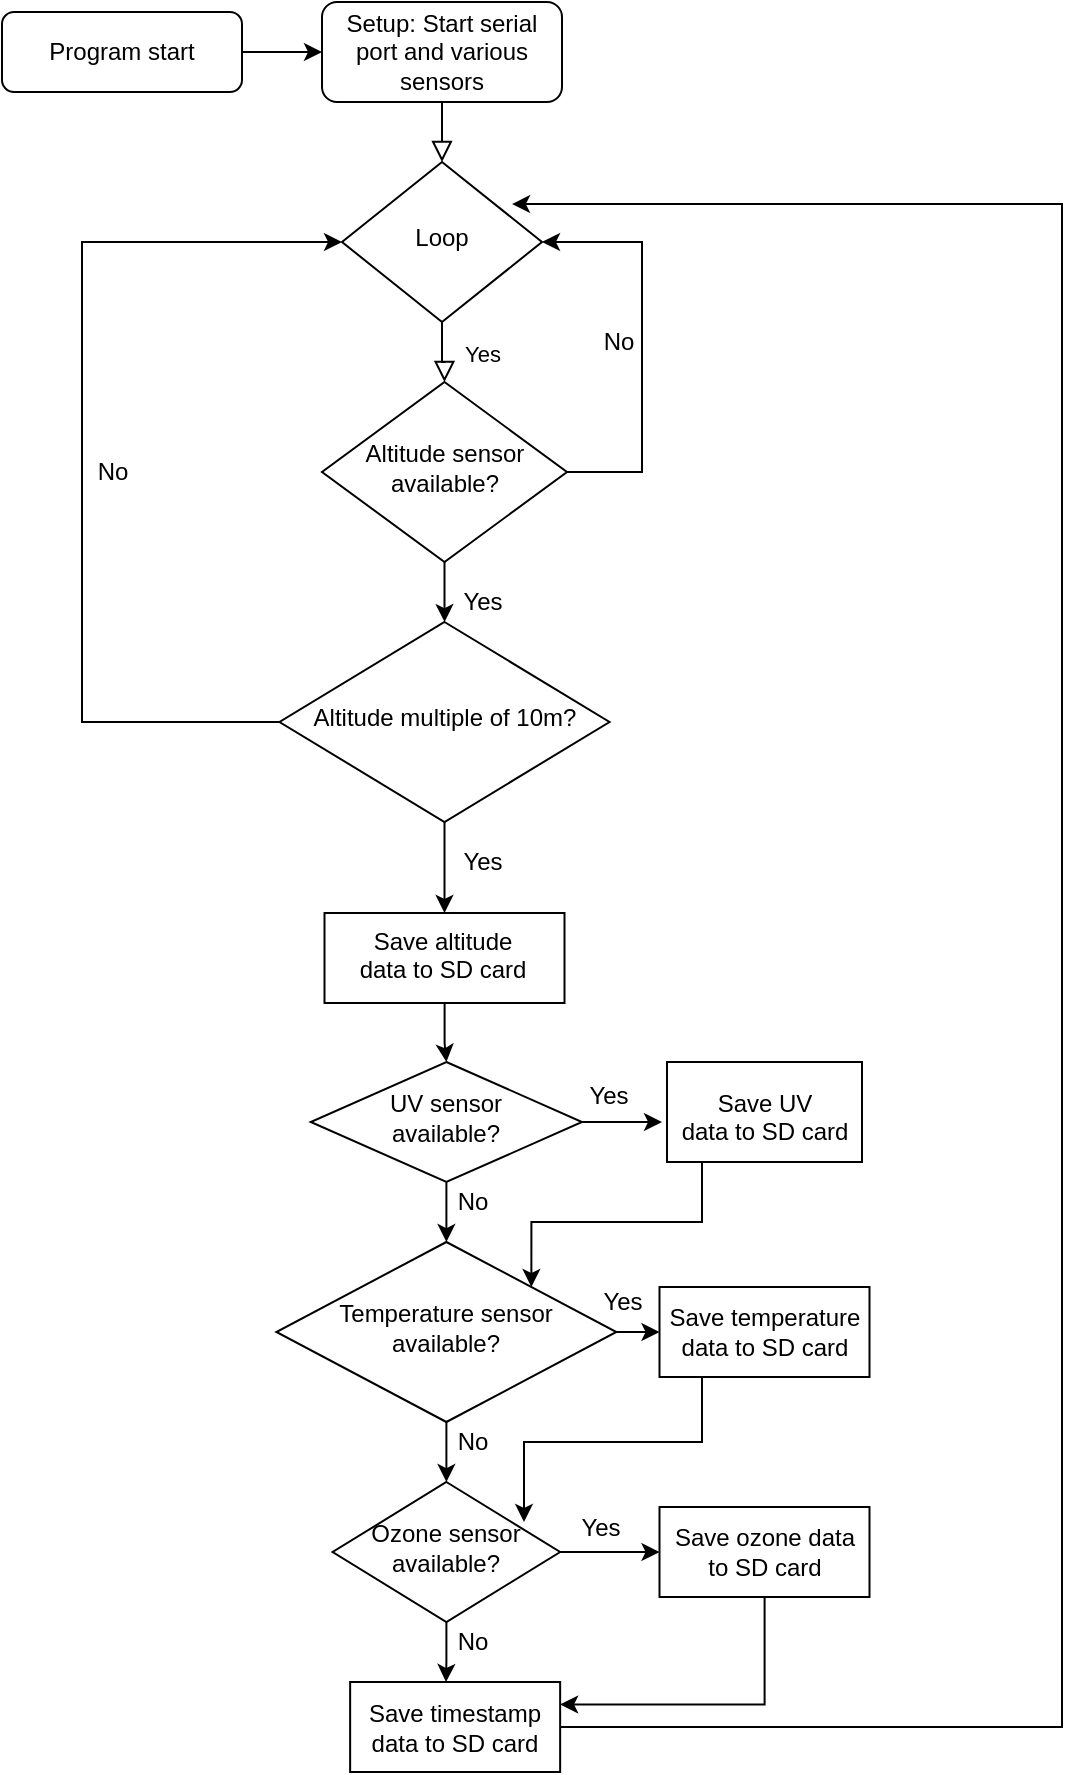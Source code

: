 <mxfile version="12.6.4" type="device"><diagram id="C5RBs43oDa-KdzZeNtuy" name="Page-1"><mxGraphModel dx="868" dy="479" grid="1" gridSize="10" guides="1" tooltips="1" connect="1" arrows="1" fold="1" page="1" pageScale="1" pageWidth="827" pageHeight="1169" math="0" shadow="0"><root><mxCell id="WIyWlLk6GJQsqaUBKTNV-0"/><mxCell id="WIyWlLk6GJQsqaUBKTNV-1" parent="WIyWlLk6GJQsqaUBKTNV-0"/><mxCell id="WIyWlLk6GJQsqaUBKTNV-2" value="" style="rounded=0;html=1;jettySize=auto;orthogonalLoop=1;fontSize=11;endArrow=block;endFill=0;endSize=8;strokeWidth=1;shadow=0;labelBackgroundColor=none;edgeStyle=orthogonalEdgeStyle;" parent="WIyWlLk6GJQsqaUBKTNV-1" source="WIyWlLk6GJQsqaUBKTNV-3" target="WIyWlLk6GJQsqaUBKTNV-6" edge="1"><mxGeometry relative="1" as="geometry"/></mxCell><mxCell id="WIyWlLk6GJQsqaUBKTNV-3" value="Setup: Start serial port and various sensors" style="rounded=1;whiteSpace=wrap;html=1;fontSize=12;glass=0;strokeWidth=1;shadow=0;" parent="WIyWlLk6GJQsqaUBKTNV-1" vertex="1"><mxGeometry x="160" y="70" width="120" height="50" as="geometry"/></mxCell><mxCell id="WIyWlLk6GJQsqaUBKTNV-4" value="Yes" style="rounded=0;html=1;jettySize=auto;orthogonalLoop=1;fontSize=11;endArrow=block;endFill=0;endSize=8;strokeWidth=1;shadow=0;labelBackgroundColor=none;edgeStyle=orthogonalEdgeStyle;" parent="WIyWlLk6GJQsqaUBKTNV-1" source="WIyWlLk6GJQsqaUBKTNV-6" target="WIyWlLk6GJQsqaUBKTNV-10" edge="1"><mxGeometry y="20" relative="1" as="geometry"><mxPoint as="offset"/></mxGeometry></mxCell><mxCell id="WIyWlLk6GJQsqaUBKTNV-6" value="Loop" style="rhombus;whiteSpace=wrap;html=1;shadow=0;fontFamily=Helvetica;fontSize=12;align=center;strokeWidth=1;spacing=6;spacingTop=-4;" parent="WIyWlLk6GJQsqaUBKTNV-1" vertex="1"><mxGeometry x="170" y="150" width="100" height="80" as="geometry"/></mxCell><mxCell id="myQKBVG49MvOZe9PD8VN-4" value="" style="edgeStyle=orthogonalEdgeStyle;rounded=0;orthogonalLoop=1;jettySize=auto;html=1;" edge="1" parent="WIyWlLk6GJQsqaUBKTNV-1" source="WIyWlLk6GJQsqaUBKTNV-10" target="myQKBVG49MvOZe9PD8VN-2"><mxGeometry relative="1" as="geometry"/></mxCell><mxCell id="myQKBVG49MvOZe9PD8VN-29" value="" style="edgeStyle=orthogonalEdgeStyle;rounded=0;orthogonalLoop=1;jettySize=auto;html=1;entryX=1;entryY=0.5;entryDx=0;entryDy=0;" edge="1" parent="WIyWlLk6GJQsqaUBKTNV-1" source="WIyWlLk6GJQsqaUBKTNV-10" target="WIyWlLk6GJQsqaUBKTNV-6"><mxGeometry relative="1" as="geometry"><mxPoint x="388.8" y="189.963" as="targetPoint"/><Array as="points"><mxPoint x="320" y="305"/><mxPoint x="320" y="190"/></Array></mxGeometry></mxCell><mxCell id="WIyWlLk6GJQsqaUBKTNV-10" value="&lt;div&gt;Altitude sensor &lt;br&gt;&lt;/div&gt;&lt;div&gt;available?&lt;/div&gt;" style="rhombus;whiteSpace=wrap;html=1;shadow=0;fontFamily=Helvetica;fontSize=12;align=center;strokeWidth=1;spacing=6;spacingTop=-4;" parent="WIyWlLk6GJQsqaUBKTNV-1" vertex="1"><mxGeometry x="160" y="260" width="122.5" height="90" as="geometry"/></mxCell><mxCell id="myQKBVG49MvOZe9PD8VN-8" value="" style="edgeStyle=orthogonalEdgeStyle;rounded=0;orthogonalLoop=1;jettySize=auto;html=1;" edge="1" parent="WIyWlLk6GJQsqaUBKTNV-1" source="myQKBVG49MvOZe9PD8VN-0" target="WIyWlLk6GJQsqaUBKTNV-3"><mxGeometry relative="1" as="geometry"/></mxCell><mxCell id="myQKBVG49MvOZe9PD8VN-0" value="Program start" style="rounded=1;whiteSpace=wrap;html=1;fontSize=12;glass=0;strokeWidth=1;shadow=0;" vertex="1" parent="WIyWlLk6GJQsqaUBKTNV-1"><mxGeometry y="75" width="120" height="40" as="geometry"/></mxCell><mxCell id="myQKBVG49MvOZe9PD8VN-59" value="" style="edgeStyle=orthogonalEdgeStyle;rounded=0;orthogonalLoop=1;jettySize=auto;html=1;entryX=0;entryY=0.5;entryDx=0;entryDy=0;" edge="1" parent="WIyWlLk6GJQsqaUBKTNV-1" source="myQKBVG49MvOZe9PD8VN-2" target="WIyWlLk6GJQsqaUBKTNV-6"><mxGeometry relative="1" as="geometry"><mxPoint x="70" y="200" as="targetPoint"/><Array as="points"><mxPoint x="40" y="430"/><mxPoint x="40" y="190"/></Array></mxGeometry></mxCell><mxCell id="myQKBVG49MvOZe9PD8VN-2" value="Altitude multiple of 10m?" style="rhombus;whiteSpace=wrap;html=1;shadow=0;fontFamily=Helvetica;fontSize=12;align=center;strokeWidth=1;spacing=6;spacingTop=-4;" vertex="1" parent="WIyWlLk6GJQsqaUBKTNV-1"><mxGeometry x="138.75" y="380" width="165" height="100" as="geometry"/></mxCell><mxCell id="myQKBVG49MvOZe9PD8VN-3" value="Yes" style="text;html=1;align=center;verticalAlign=middle;resizable=0;points=[];autosize=1;" vertex="1" parent="WIyWlLk6GJQsqaUBKTNV-1"><mxGeometry x="220" y="360" width="40" height="20" as="geometry"/></mxCell><mxCell id="myQKBVG49MvOZe9PD8VN-21" value="" style="edgeStyle=orthogonalEdgeStyle;rounded=0;orthogonalLoop=1;jettySize=auto;html=1;" edge="1" parent="WIyWlLk6GJQsqaUBKTNV-1" source="myQKBVG49MvOZe9PD8VN-12" target="myQKBVG49MvOZe9PD8VN-17"><mxGeometry relative="1" as="geometry"/></mxCell><mxCell id="myQKBVG49MvOZe9PD8VN-12" value="" style="rounded=0;whiteSpace=wrap;html=1;" vertex="1" parent="WIyWlLk6GJQsqaUBKTNV-1"><mxGeometry x="161.25" y="525.5" width="120" height="45" as="geometry"/></mxCell><mxCell id="myQKBVG49MvOZe9PD8VN-13" value="" style="edgeStyle=orthogonalEdgeStyle;rounded=0;orthogonalLoop=1;jettySize=auto;html=1;" edge="1" parent="WIyWlLk6GJQsqaUBKTNV-1" source="myQKBVG49MvOZe9PD8VN-2" target="myQKBVG49MvOZe9PD8VN-12"><mxGeometry relative="1" as="geometry"><mxPoint x="220" y="530" as="sourcePoint"/><mxPoint x="225" y="740" as="targetPoint"/></mxGeometry></mxCell><mxCell id="myQKBVG49MvOZe9PD8VN-38" value="" style="edgeStyle=orthogonalEdgeStyle;rounded=0;orthogonalLoop=1;jettySize=auto;html=1;" edge="1" parent="WIyWlLk6GJQsqaUBKTNV-1" source="myQKBVG49MvOZe9PD8VN-17"><mxGeometry relative="1" as="geometry"><mxPoint x="330" y="630" as="targetPoint"/></mxGeometry></mxCell><mxCell id="myQKBVG49MvOZe9PD8VN-45" value="" style="edgeStyle=orthogonalEdgeStyle;rounded=0;orthogonalLoop=1;jettySize=auto;html=1;" edge="1" parent="WIyWlLk6GJQsqaUBKTNV-1" source="myQKBVG49MvOZe9PD8VN-17" target="myQKBVG49MvOZe9PD8VN-44"><mxGeometry relative="1" as="geometry"/></mxCell><mxCell id="myQKBVG49MvOZe9PD8VN-17" value="&lt;div&gt;UV sensor&lt;/div&gt;&lt;div&gt; available?&lt;/div&gt;" style="rhombus;whiteSpace=wrap;html=1;shadow=0;fontFamily=Helvetica;fontSize=12;align=center;strokeWidth=1;spacing=6;spacingTop=-4;" vertex="1" parent="WIyWlLk6GJQsqaUBKTNV-1"><mxGeometry x="154.38" y="600" width="135.62" height="60" as="geometry"/></mxCell><mxCell id="myQKBVG49MvOZe9PD8VN-47" value="" style="edgeStyle=orthogonalEdgeStyle;rounded=0;orthogonalLoop=1;jettySize=auto;html=1;" edge="1" parent="WIyWlLk6GJQsqaUBKTNV-1" source="myQKBVG49MvOZe9PD8VN-44" target="myQKBVG49MvOZe9PD8VN-46"><mxGeometry relative="1" as="geometry"/></mxCell><mxCell id="myQKBVG49MvOZe9PD8VN-50" value="" style="edgeStyle=orthogonalEdgeStyle;rounded=0;orthogonalLoop=1;jettySize=auto;html=1;" edge="1" parent="WIyWlLk6GJQsqaUBKTNV-1" source="myQKBVG49MvOZe9PD8VN-44" target="myQKBVG49MvOZe9PD8VN-49"><mxGeometry relative="1" as="geometry"/></mxCell><mxCell id="myQKBVG49MvOZe9PD8VN-44" value="&lt;div&gt;Temperature sensor&lt;/div&gt;&lt;div&gt;available?&lt;br&gt;&lt;/div&gt;" style="rhombus;whiteSpace=wrap;html=1;shadow=0;fontFamily=Helvetica;fontSize=12;align=center;strokeWidth=1;spacing=6;spacingTop=-4;" vertex="1" parent="WIyWlLk6GJQsqaUBKTNV-1"><mxGeometry x="137.19" y="690" width="170" height="90" as="geometry"/></mxCell><mxCell id="myQKBVG49MvOZe9PD8VN-65" value="" style="edgeStyle=orthogonalEdgeStyle;rounded=0;orthogonalLoop=1;jettySize=auto;html=1;" edge="1" parent="WIyWlLk6GJQsqaUBKTNV-1" source="myQKBVG49MvOZe9PD8VN-46" target="myQKBVG49MvOZe9PD8VN-64"><mxGeometry relative="1" as="geometry"/></mxCell><mxCell id="myQKBVG49MvOZe9PD8VN-78" value="" style="edgeStyle=orthogonalEdgeStyle;rounded=0;orthogonalLoop=1;jettySize=auto;html=1;" edge="1" parent="WIyWlLk6GJQsqaUBKTNV-1" source="myQKBVG49MvOZe9PD8VN-46"><mxGeometry relative="1" as="geometry"><mxPoint x="222" y="910" as="targetPoint"/></mxGeometry></mxCell><mxCell id="myQKBVG49MvOZe9PD8VN-46" value="&lt;div&gt;Ozone sensor&lt;/div&gt;&lt;div&gt;available?&lt;br&gt;&lt;/div&gt;" style="rhombus;whiteSpace=wrap;html=1;shadow=0;fontFamily=Helvetica;fontSize=12;align=center;strokeWidth=1;spacing=6;spacingTop=-4;" vertex="1" parent="WIyWlLk6GJQsqaUBKTNV-1"><mxGeometry x="165.32" y="810" width="113.75" height="70" as="geometry"/></mxCell><mxCell id="myQKBVG49MvOZe9PD8VN-18" value="&lt;div align=&quot;center&quot;&gt;Save altitude&lt;/div&gt;&lt;div align=&quot;center&quot;&gt; data to SD card&lt;/div&gt;" style="text;html=1;align=center;" vertex="1" parent="WIyWlLk6GJQsqaUBKTNV-1"><mxGeometry x="167.5" y="525.5" width="105" height="35.5" as="geometry"/></mxCell><mxCell id="myQKBVG49MvOZe9PD8VN-26" value="" style="rounded=0;whiteSpace=wrap;html=1;" vertex="1" parent="WIyWlLk6GJQsqaUBKTNV-1"><mxGeometry x="332.5" y="600" width="97.5" height="50" as="geometry"/></mxCell><mxCell id="myQKBVG49MvOZe9PD8VN-51" value="" style="edgeStyle=orthogonalEdgeStyle;rounded=0;orthogonalLoop=1;jettySize=auto;html=1;entryX=1;entryY=0;entryDx=0;entryDy=0;" edge="1" parent="WIyWlLk6GJQsqaUBKTNV-1" target="myQKBVG49MvOZe9PD8VN-44"><mxGeometry relative="1" as="geometry"><mxPoint x="350" y="650" as="sourcePoint"/><Array as="points"><mxPoint x="350" y="680"/><mxPoint x="265" y="680"/></Array></mxGeometry></mxCell><mxCell id="myQKBVG49MvOZe9PD8VN-32" value="&lt;div align=&quot;center&quot;&gt;Save UV&lt;br&gt;&lt;/div&gt;&lt;div align=&quot;center&quot;&gt; data to SD card&lt;/div&gt;" style="text;html=1;align=center;" vertex="1" parent="WIyWlLk6GJQsqaUBKTNV-1"><mxGeometry x="341.25" y="607.25" width="80" height="35.5" as="geometry"/></mxCell><mxCell id="myQKBVG49MvOZe9PD8VN-33" value="Yes" style="text;html=1;align=center;verticalAlign=middle;resizable=0;points=[];autosize=1;" vertex="1" parent="WIyWlLk6GJQsqaUBKTNV-1"><mxGeometry x="220" y="490" width="40" height="20" as="geometry"/></mxCell><mxCell id="myQKBVG49MvOZe9PD8VN-34" value="Yes" style="text;html=1;align=center;verticalAlign=middle;resizable=0;points=[];autosize=1;" vertex="1" parent="WIyWlLk6GJQsqaUBKTNV-1"><mxGeometry x="282.5" y="607.25" width="40" height="20" as="geometry"/></mxCell><mxCell id="myQKBVG49MvOZe9PD8VN-71" value="" style="edgeStyle=orthogonalEdgeStyle;rounded=0;orthogonalLoop=1;jettySize=auto;html=1;" edge="1" parent="WIyWlLk6GJQsqaUBKTNV-1" source="myQKBVG49MvOZe9PD8VN-49"><mxGeometry relative="1" as="geometry"><mxPoint x="261" y="830" as="targetPoint"/><Array as="points"><mxPoint x="350" y="790"/><mxPoint x="261" y="790"/></Array></mxGeometry></mxCell><mxCell id="myQKBVG49MvOZe9PD8VN-49" value="Save temperature data to SD card" style="rounded=0;whiteSpace=wrap;html=1;" vertex="1" parent="WIyWlLk6GJQsqaUBKTNV-1"><mxGeometry x="328.75" y="712.5" width="105" height="45" as="geometry"/></mxCell><mxCell id="myQKBVG49MvOZe9PD8VN-52" value="No" style="text;html=1;align=center;verticalAlign=middle;resizable=0;points=[];autosize=1;" vertex="1" parent="WIyWlLk6GJQsqaUBKTNV-1"><mxGeometry x="220" y="660" width="30" height="20" as="geometry"/></mxCell><mxCell id="myQKBVG49MvOZe9PD8VN-54" value="No" style="text;html=1;align=center;verticalAlign=middle;resizable=0;points=[];autosize=1;" vertex="1" parent="WIyWlLk6GJQsqaUBKTNV-1"><mxGeometry x="292.5" y="230" width="30" height="20" as="geometry"/></mxCell><mxCell id="myQKBVG49MvOZe9PD8VN-60" value="No" style="text;html=1;align=center;verticalAlign=middle;resizable=0;points=[];autosize=1;" vertex="1" parent="WIyWlLk6GJQsqaUBKTNV-1"><mxGeometry x="40" y="295" width="30" height="20" as="geometry"/></mxCell><mxCell id="myQKBVG49MvOZe9PD8VN-61" value="No" style="text;html=1;align=center;verticalAlign=middle;resizable=0;points=[];autosize=1;" vertex="1" parent="WIyWlLk6GJQsqaUBKTNV-1"><mxGeometry x="220" y="780" width="30" height="20" as="geometry"/></mxCell><mxCell id="myQKBVG49MvOZe9PD8VN-62" value="Yes" style="text;html=1;align=center;verticalAlign=middle;resizable=0;points=[];autosize=1;" vertex="1" parent="WIyWlLk6GJQsqaUBKTNV-1"><mxGeometry x="290" y="710" width="40" height="20" as="geometry"/></mxCell><mxCell id="myQKBVG49MvOZe9PD8VN-87" value="" style="edgeStyle=orthogonalEdgeStyle;rounded=0;orthogonalLoop=1;jettySize=auto;html=1;entryX=1;entryY=0.25;entryDx=0;entryDy=0;" edge="1" parent="WIyWlLk6GJQsqaUBKTNV-1" source="myQKBVG49MvOZe9PD8VN-64" target="myQKBVG49MvOZe9PD8VN-73"><mxGeometry relative="1" as="geometry"><mxPoint x="381.25" y="947.5" as="targetPoint"/><Array as="points"><mxPoint x="381" y="921"/></Array></mxGeometry></mxCell><mxCell id="myQKBVG49MvOZe9PD8VN-64" value="Save ozone data to SD card" style="rounded=0;whiteSpace=wrap;html=1;" vertex="1" parent="WIyWlLk6GJQsqaUBKTNV-1"><mxGeometry x="328.75" y="822.5" width="105" height="45" as="geometry"/></mxCell><mxCell id="myQKBVG49MvOZe9PD8VN-66" value="Yes" style="text;html=1;align=center;verticalAlign=middle;resizable=0;points=[];autosize=1;" vertex="1" parent="WIyWlLk6GJQsqaUBKTNV-1"><mxGeometry x="279.07" y="822.5" width="40" height="20" as="geometry"/></mxCell><mxCell id="myQKBVG49MvOZe9PD8VN-89" value="" style="edgeStyle=orthogonalEdgeStyle;rounded=0;orthogonalLoop=1;jettySize=auto;html=1;entryX=0.85;entryY=0.263;entryDx=0;entryDy=0;entryPerimeter=0;" edge="1" parent="WIyWlLk6GJQsqaUBKTNV-1" source="myQKBVG49MvOZe9PD8VN-73" target="WIyWlLk6GJQsqaUBKTNV-6"><mxGeometry relative="1" as="geometry"><mxPoint x="480" y="160" as="targetPoint"/><Array as="points"><mxPoint x="530" y="933"/><mxPoint x="530" y="171"/></Array></mxGeometry></mxCell><mxCell id="myQKBVG49MvOZe9PD8VN-73" value="Save timestamp data to SD card" style="rounded=0;whiteSpace=wrap;html=1;" vertex="1" parent="WIyWlLk6GJQsqaUBKTNV-1"><mxGeometry x="174.07" y="910" width="105" height="45" as="geometry"/></mxCell><mxCell id="myQKBVG49MvOZe9PD8VN-83" value="No" style="text;html=1;align=center;verticalAlign=middle;resizable=0;points=[];autosize=1;" vertex="1" parent="WIyWlLk6GJQsqaUBKTNV-1"><mxGeometry x="220" y="880" width="30" height="20" as="geometry"/></mxCell></root></mxGraphModel></diagram></mxfile>
